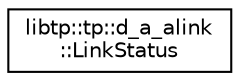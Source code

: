 digraph "Graphical Class Hierarchy"
{
 // LATEX_PDF_SIZE
  edge [fontname="Helvetica",fontsize="10",labelfontname="Helvetica",labelfontsize="10"];
  node [fontname="Helvetica",fontsize="10",shape=record];
  rankdir="LR";
  Node0 [label="libtp::tp::d_a_alink\l::LinkStatus",height=0.2,width=0.4,color="black", fillcolor="white", style="filled",URL="$d1/df6/structlibtp_1_1tp_1_1d__a__alink_1_1LinkStatus.html",tooltip="These values contain the values for Link's state."];
}
